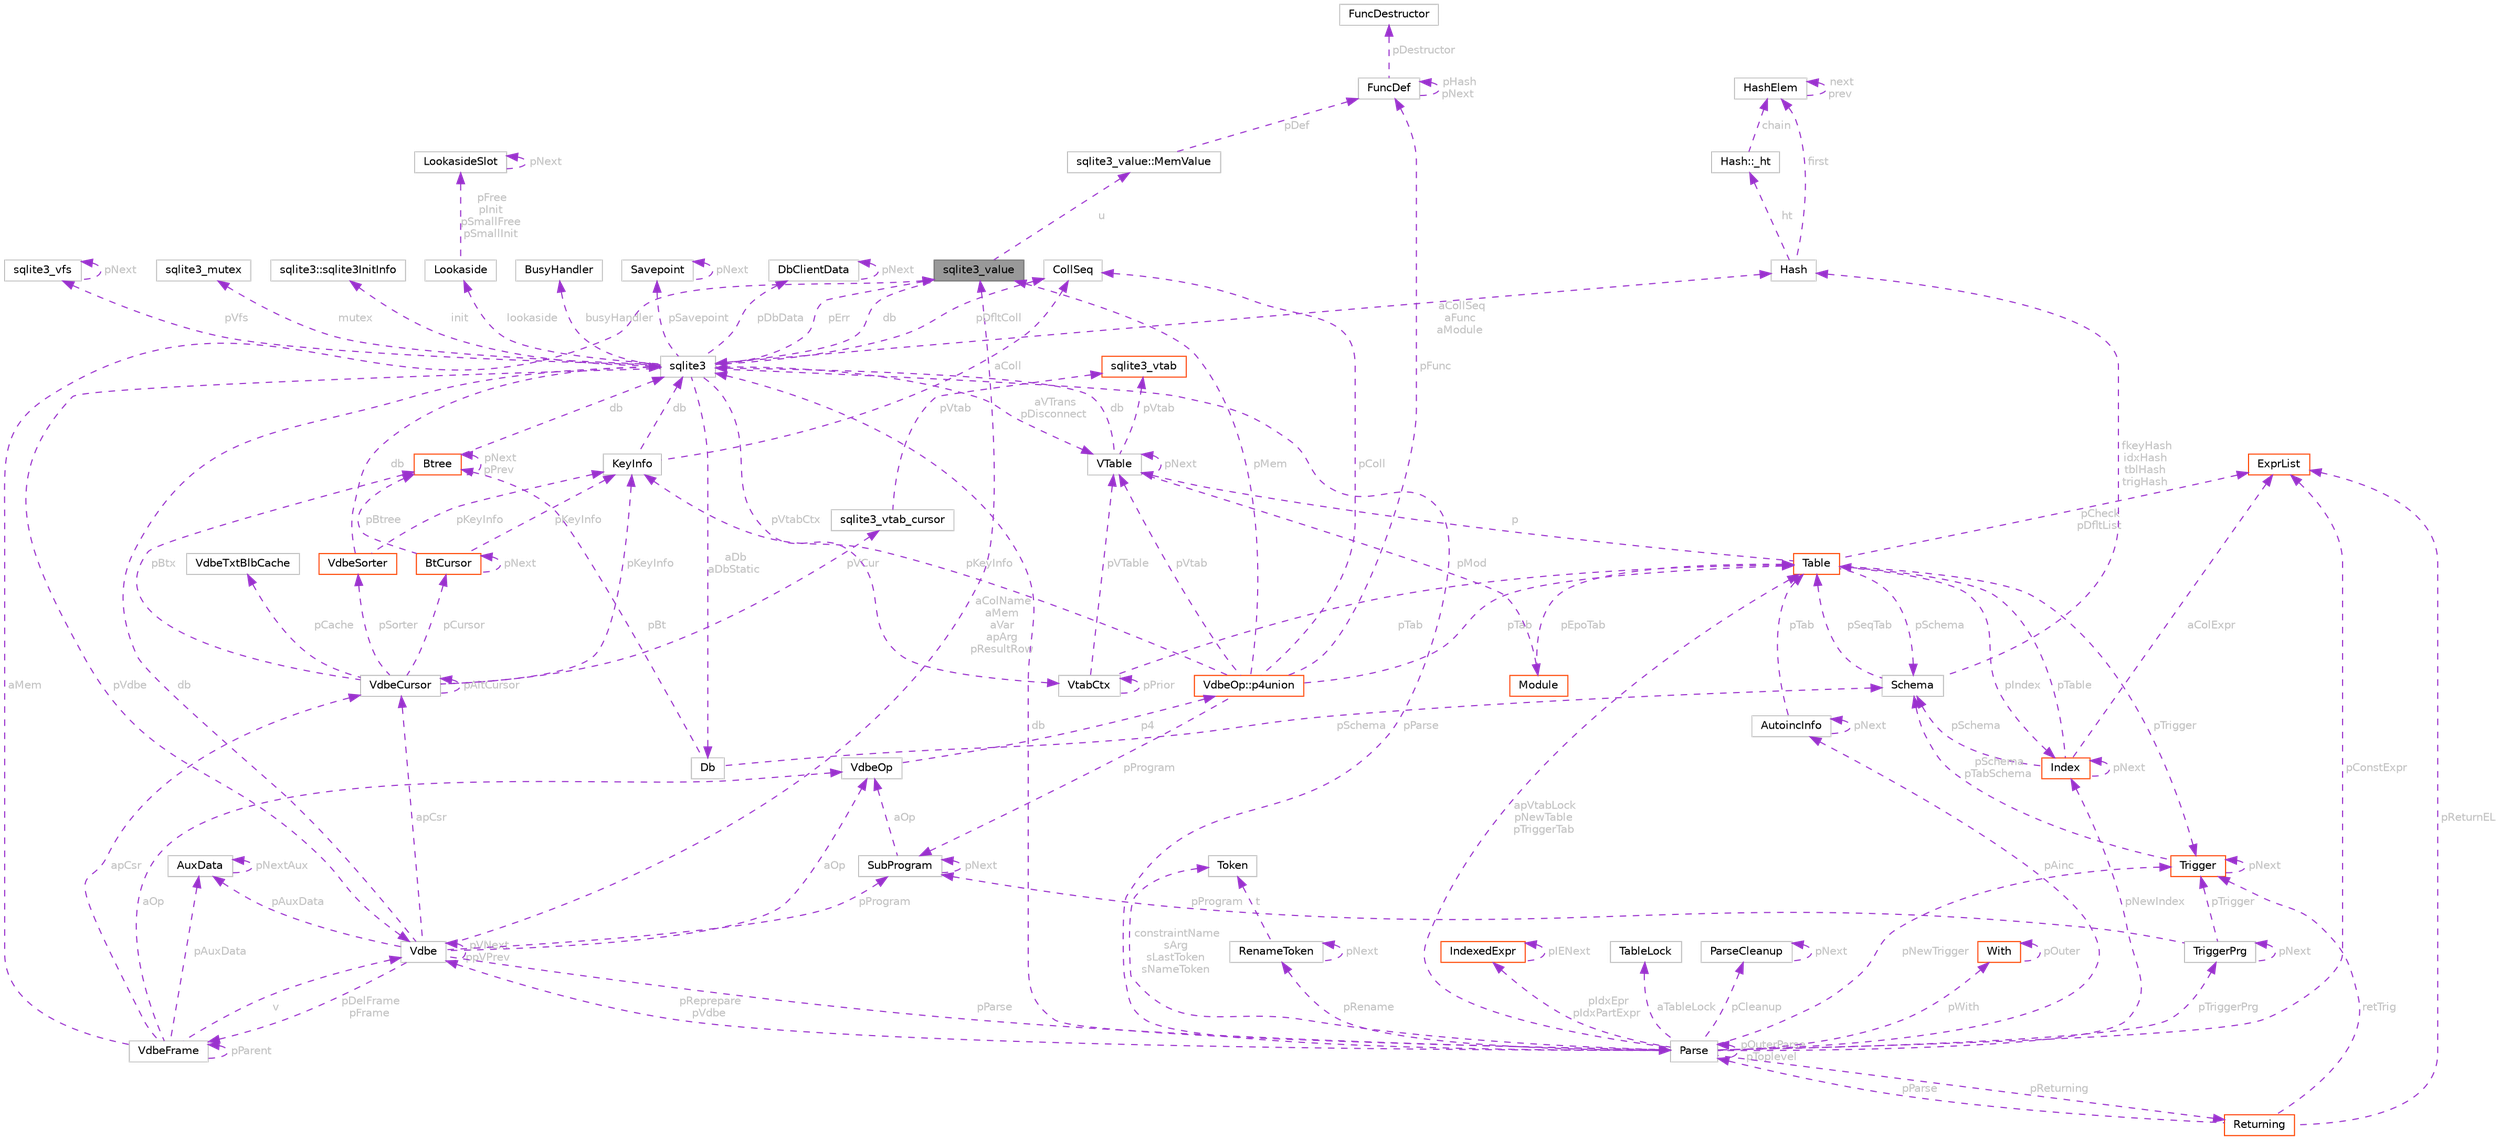 digraph "sqlite3_value"
{
 // LATEX_PDF_SIZE
  bgcolor="transparent";
  edge [fontname=Helvetica,fontsize=10,labelfontname=Helvetica,labelfontsize=10];
  node [fontname=Helvetica,fontsize=10,shape=box,height=0.2,width=0.4];
  Node1 [id="Node000001",label="sqlite3_value",height=0.2,width=0.4,color="gray40", fillcolor="grey60", style="filled", fontcolor="black",tooltip=" "];
  Node2 -> Node1 [id="edge1_Node000001_Node000002",dir="back",color="darkorchid3",style="dashed",tooltip=" ",label=" u",fontcolor="grey" ];
  Node2 [id="Node000002",label="sqlite3_value::MemValue",height=0.2,width=0.4,color="grey75", fillcolor="white", style="filled",URL="$unionsqlite3__value_1_1MemValue.html",tooltip=" "];
  Node3 -> Node2 [id="edge2_Node000002_Node000003",dir="back",color="darkorchid3",style="dashed",tooltip=" ",label=" pDef",fontcolor="grey" ];
  Node3 [id="Node000003",label="FuncDef",height=0.2,width=0.4,color="grey75", fillcolor="white", style="filled",URL="$structFuncDef.html",tooltip=" "];
  Node3 -> Node3 [id="edge3_Node000003_Node000003",dir="back",color="darkorchid3",style="dashed",tooltip=" ",label=" pHash\npNext",fontcolor="grey" ];
  Node4 -> Node3 [id="edge4_Node000003_Node000004",dir="back",color="darkorchid3",style="dashed",tooltip=" ",label=" pDestructor",fontcolor="grey" ];
  Node4 [id="Node000004",label="FuncDestructor",height=0.2,width=0.4,color="grey75", fillcolor="white", style="filled",URL="$structFuncDestructor.html",tooltip=" "];
  Node5 -> Node1 [id="edge5_Node000001_Node000005",dir="back",color="darkorchid3",style="dashed",tooltip=" ",label=" db",fontcolor="grey" ];
  Node5 [id="Node000005",label="sqlite3",height=0.2,width=0.4,color="grey75", fillcolor="white", style="filled",URL="$structsqlite3.html",tooltip=" "];
  Node6 -> Node5 [id="edge6_Node000005_Node000006",dir="back",color="darkorchid3",style="dashed",tooltip=" ",label=" pVfs",fontcolor="grey" ];
  Node6 [id="Node000006",label="sqlite3_vfs",height=0.2,width=0.4,color="grey75", fillcolor="white", style="filled",URL="$structsqlite3__vfs.html",tooltip=" "];
  Node6 -> Node6 [id="edge7_Node000006_Node000006",dir="back",color="darkorchid3",style="dashed",tooltip=" ",label=" pNext",fontcolor="grey" ];
  Node7 -> Node5 [id="edge8_Node000005_Node000007",dir="back",color="darkorchid3",style="dashed",tooltip=" ",label=" pVdbe",fontcolor="grey" ];
  Node7 [id="Node000007",label="Vdbe",height=0.2,width=0.4,color="grey75", fillcolor="white", style="filled",URL="$structVdbe.html",tooltip=" "];
  Node5 -> Node7 [id="edge9_Node000007_Node000005",dir="back",color="darkorchid3",style="dashed",tooltip=" ",label=" db",fontcolor="grey" ];
  Node7 -> Node7 [id="edge10_Node000007_Node000007",dir="back",color="darkorchid3",style="dashed",tooltip=" ",label=" pVNext\nppVPrev",fontcolor="grey" ];
  Node8 -> Node7 [id="edge11_Node000007_Node000008",dir="back",color="darkorchid3",style="dashed",tooltip=" ",label=" pParse",fontcolor="grey" ];
  Node8 [id="Node000008",label="Parse",height=0.2,width=0.4,color="grey75", fillcolor="white", style="filled",URL="$structParse.html",tooltip=" "];
  Node5 -> Node8 [id="edge12_Node000008_Node000005",dir="back",color="darkorchid3",style="dashed",tooltip=" ",label=" db",fontcolor="grey" ];
  Node7 -> Node8 [id="edge13_Node000008_Node000007",dir="back",color="darkorchid3",style="dashed",tooltip=" ",label=" pReprepare\npVdbe",fontcolor="grey" ];
  Node9 -> Node8 [id="edge14_Node000008_Node000009",dir="back",color="darkorchid3",style="dashed",tooltip=" ",label=" pConstExpr",fontcolor="grey" ];
  Node9 [id="Node000009",label="ExprList",height=0.2,width=0.4,color="orangered", fillcolor="white", style="filled",URL="$structExprList.html",tooltip=" "];
  Node41 -> Node8 [id="edge15_Node000008_Node000041",dir="back",color="darkorchid3",style="dashed",tooltip=" ",label=" pIdxEpr\npIdxPartExpr",fontcolor="grey" ];
  Node41 [id="Node000041",label="IndexedExpr",height=0.2,width=0.4,color="orangered", fillcolor="white", style="filled",URL="$structIndexedExpr.html",tooltip=" "];
  Node41 -> Node41 [id="edge16_Node000041_Node000041",dir="back",color="darkorchid3",style="dashed",tooltip=" ",label=" pIENext",fontcolor="grey" ];
  Node42 -> Node8 [id="edge17_Node000008_Node000042",dir="back",color="darkorchid3",style="dashed",tooltip=" ",label=" aTableLock",fontcolor="grey" ];
  Node42 [id="Node000042",label="TableLock",height=0.2,width=0.4,color="grey75", fillcolor="white", style="filled",URL="$structTableLock.html",tooltip=" "];
  Node43 -> Node8 [id="edge18_Node000008_Node000043",dir="back",color="darkorchid3",style="dashed",tooltip=" ",label=" pAinc",fontcolor="grey" ];
  Node43 [id="Node000043",label="AutoincInfo",height=0.2,width=0.4,color="grey75", fillcolor="white", style="filled",URL="$structAutoincInfo.html",tooltip=" "];
  Node43 -> Node43 [id="edge19_Node000043_Node000043",dir="back",color="darkorchid3",style="dashed",tooltip=" ",label=" pNext",fontcolor="grey" ];
  Node15 -> Node43 [id="edge20_Node000043_Node000015",dir="back",color="darkorchid3",style="dashed",tooltip=" ",label=" pTab",fontcolor="grey" ];
  Node15 [id="Node000015",label="Table",height=0.2,width=0.4,color="orangered", fillcolor="white", style="filled",URL="$structTable.html",tooltip=" "];
  Node17 -> Node15 [id="edge21_Node000015_Node000017",dir="back",color="darkorchid3",style="dashed",tooltip=" ",label=" pIndex",fontcolor="grey" ];
  Node17 [id="Node000017",label="Index",height=0.2,width=0.4,color="orangered", fillcolor="white", style="filled",URL="$structIndex.html",tooltip=" "];
  Node15 -> Node17 [id="edge22_Node000017_Node000015",dir="back",color="darkorchid3",style="dashed",tooltip=" ",label=" pTable",fontcolor="grey" ];
  Node17 -> Node17 [id="edge23_Node000017_Node000017",dir="back",color="darkorchid3",style="dashed",tooltip=" ",label=" pNext",fontcolor="grey" ];
  Node18 -> Node17 [id="edge24_Node000017_Node000018",dir="back",color="darkorchid3",style="dashed",tooltip=" ",label=" pSchema",fontcolor="grey" ];
  Node18 [id="Node000018",label="Schema",height=0.2,width=0.4,color="grey75", fillcolor="white", style="filled",URL="$structSchema.html",tooltip=" "];
  Node19 -> Node18 [id="edge25_Node000018_Node000019",dir="back",color="darkorchid3",style="dashed",tooltip=" ",label=" fkeyHash\nidxHash\ntblHash\ntrigHash",fontcolor="grey" ];
  Node19 [id="Node000019",label="Hash",height=0.2,width=0.4,color="grey75", fillcolor="white", style="filled",URL="$structHash.html",tooltip=" "];
  Node20 -> Node19 [id="edge26_Node000019_Node000020",dir="back",color="darkorchid3",style="dashed",tooltip=" ",label=" first",fontcolor="grey" ];
  Node20 [id="Node000020",label="HashElem",height=0.2,width=0.4,color="grey75", fillcolor="white", style="filled",URL="$structHashElem.html",tooltip=" "];
  Node20 -> Node20 [id="edge27_Node000020_Node000020",dir="back",color="darkorchid3",style="dashed",tooltip=" ",label=" next\nprev",fontcolor="grey" ];
  Node21 -> Node19 [id="edge28_Node000019_Node000021",dir="back",color="darkorchid3",style="dashed",tooltip=" ",label=" ht",fontcolor="grey" ];
  Node21 [id="Node000021",label="Hash::_ht",height=0.2,width=0.4,color="grey75", fillcolor="white", style="filled",URL="$structHash_1_1__ht.html",tooltip=" "];
  Node20 -> Node21 [id="edge29_Node000021_Node000020",dir="back",color="darkorchid3",style="dashed",tooltip=" ",label=" chain",fontcolor="grey" ];
  Node15 -> Node18 [id="edge30_Node000018_Node000015",dir="back",color="darkorchid3",style="dashed",tooltip=" ",label=" pSeqTab",fontcolor="grey" ];
  Node9 -> Node17 [id="edge31_Node000017_Node000009",dir="back",color="darkorchid3",style="dashed",tooltip=" ",label=" aColExpr",fontcolor="grey" ];
  Node9 -> Node15 [id="edge32_Node000015_Node000009",dir="back",color="darkorchid3",style="dashed",tooltip=" ",label=" pCheck\npDfltList",fontcolor="grey" ];
  Node29 -> Node15 [id="edge33_Node000015_Node000029",dir="back",color="darkorchid3",style="dashed",tooltip=" ",label=" p",fontcolor="grey" ];
  Node29 [id="Node000029",label="VTable",height=0.2,width=0.4,color="grey75", fillcolor="white", style="filled",URL="$structVTable.html",tooltip=" "];
  Node5 -> Node29 [id="edge34_Node000029_Node000005",dir="back",color="darkorchid3",style="dashed",tooltip=" ",label=" db",fontcolor="grey" ];
  Node30 -> Node29 [id="edge35_Node000029_Node000030",dir="back",color="darkorchid3",style="dashed",tooltip=" ",label=" pMod",fontcolor="grey" ];
  Node30 [id="Node000030",label="Module",height=0.2,width=0.4,color="orangered", fillcolor="white", style="filled",URL="$structModule.html",tooltip=" "];
  Node15 -> Node30 [id="edge36_Node000030_Node000015",dir="back",color="darkorchid3",style="dashed",tooltip=" ",label=" pEpoTab",fontcolor="grey" ];
  Node32 -> Node29 [id="edge37_Node000029_Node000032",dir="back",color="darkorchid3",style="dashed",tooltip=" ",label=" pVtab",fontcolor="grey" ];
  Node32 [id="Node000032",label="sqlite3_vtab",height=0.2,width=0.4,color="orangered", fillcolor="white", style="filled",URL="$structsqlite3__vtab.html",tooltip=" "];
  Node29 -> Node29 [id="edge38_Node000029_Node000029",dir="back",color="darkorchid3",style="dashed",tooltip=" ",label=" pNext",fontcolor="grey" ];
  Node23 -> Node15 [id="edge39_Node000015_Node000023",dir="back",color="darkorchid3",style="dashed",tooltip=" ",label=" pTrigger",fontcolor="grey" ];
  Node23 [id="Node000023",label="Trigger",height=0.2,width=0.4,color="orangered", fillcolor="white", style="filled",URL="$structTrigger.html",tooltip=" "];
  Node18 -> Node23 [id="edge40_Node000023_Node000018",dir="back",color="darkorchid3",style="dashed",tooltip=" ",label=" pSchema\npTabSchema",fontcolor="grey" ];
  Node23 -> Node23 [id="edge41_Node000023_Node000023",dir="back",color="darkorchid3",style="dashed",tooltip=" ",label=" pNext",fontcolor="grey" ];
  Node18 -> Node15 [id="edge42_Node000015_Node000018",dir="back",color="darkorchid3",style="dashed",tooltip=" ",label=" pSchema",fontcolor="grey" ];
  Node8 -> Node8 [id="edge43_Node000008_Node000008",dir="back",color="darkorchid3",style="dashed",tooltip=" ",label=" pOuterParse\npToplevel",fontcolor="grey" ];
  Node15 -> Node8 [id="edge44_Node000008_Node000015",dir="back",color="darkorchid3",style="dashed",tooltip=" ",label=" apVtabLock\npNewTable\npTriggerTab",fontcolor="grey" ];
  Node44 -> Node8 [id="edge45_Node000008_Node000044",dir="back",color="darkorchid3",style="dashed",tooltip=" ",label=" pTriggerPrg",fontcolor="grey" ];
  Node44 [id="Node000044",label="TriggerPrg",height=0.2,width=0.4,color="grey75", fillcolor="white", style="filled",URL="$structTriggerPrg.html",tooltip=" "];
  Node23 -> Node44 [id="edge46_Node000044_Node000023",dir="back",color="darkorchid3",style="dashed",tooltip=" ",label=" pTrigger",fontcolor="grey" ];
  Node44 -> Node44 [id="edge47_Node000044_Node000044",dir="back",color="darkorchid3",style="dashed",tooltip=" ",label=" pNext",fontcolor="grey" ];
  Node45 -> Node44 [id="edge48_Node000044_Node000045",dir="back",color="darkorchid3",style="dashed",tooltip=" ",label=" pProgram",fontcolor="grey" ];
  Node45 [id="Node000045",label="SubProgram",height=0.2,width=0.4,color="grey75", fillcolor="white", style="filled",URL="$structSubProgram.html",tooltip=" "];
  Node46 -> Node45 [id="edge49_Node000045_Node000046",dir="back",color="darkorchid3",style="dashed",tooltip=" ",label=" aOp",fontcolor="grey" ];
  Node46 [id="Node000046",label="VdbeOp",height=0.2,width=0.4,color="grey75", fillcolor="white", style="filled",URL="$structVdbeOp.html",tooltip=" "];
  Node47 -> Node46 [id="edge50_Node000046_Node000047",dir="back",color="darkorchid3",style="dashed",tooltip=" ",label=" p4",fontcolor="grey" ];
  Node47 [id="Node000047",label="VdbeOp::p4union",height=0.2,width=0.4,color="orangered", fillcolor="white", style="filled",URL="$unionVdbeOp_1_1p4union.html",tooltip=" "];
  Node3 -> Node47 [id="edge51_Node000047_Node000003",dir="back",color="darkorchid3",style="dashed",tooltip=" ",label=" pFunc",fontcolor="grey" ];
  Node49 -> Node47 [id="edge52_Node000047_Node000049",dir="back",color="darkorchid3",style="dashed",tooltip=" ",label=" pColl",fontcolor="grey" ];
  Node49 [id="Node000049",label="CollSeq",height=0.2,width=0.4,color="grey75", fillcolor="white", style="filled",URL="$structCollSeq.html",tooltip=" "];
  Node1 -> Node47 [id="edge53_Node000047_Node000001",dir="back",color="darkorchid3",style="dashed",tooltip=" ",label=" pMem",fontcolor="grey" ];
  Node29 -> Node47 [id="edge54_Node000047_Node000029",dir="back",color="darkorchid3",style="dashed",tooltip=" ",label=" pVtab",fontcolor="grey" ];
  Node50 -> Node47 [id="edge55_Node000047_Node000050",dir="back",color="darkorchid3",style="dashed",tooltip=" ",label=" pKeyInfo",fontcolor="grey" ];
  Node50 [id="Node000050",label="KeyInfo",height=0.2,width=0.4,color="grey75", fillcolor="white", style="filled",URL="$structKeyInfo.html",tooltip=" "];
  Node5 -> Node50 [id="edge56_Node000050_Node000005",dir="back",color="darkorchid3",style="dashed",tooltip=" ",label=" db",fontcolor="grey" ];
  Node49 -> Node50 [id="edge57_Node000050_Node000049",dir="back",color="darkorchid3",style="dashed",tooltip=" ",label=" aColl",fontcolor="grey" ];
  Node45 -> Node47 [id="edge58_Node000047_Node000045",dir="back",color="darkorchid3",style="dashed",tooltip=" ",label=" pProgram",fontcolor="grey" ];
  Node15 -> Node47 [id="edge59_Node000047_Node000015",dir="back",color="darkorchid3",style="dashed",tooltip=" ",label=" pTab",fontcolor="grey" ];
  Node45 -> Node45 [id="edge60_Node000045_Node000045",dir="back",color="darkorchid3",style="dashed",tooltip=" ",label=" pNext",fontcolor="grey" ];
  Node52 -> Node8 [id="edge61_Node000008_Node000052",dir="back",color="darkorchid3",style="dashed",tooltip=" ",label=" pCleanup",fontcolor="grey" ];
  Node52 [id="Node000052",label="ParseCleanup",height=0.2,width=0.4,color="grey75", fillcolor="white", style="filled",URL="$structParseCleanup.html",tooltip=" "];
  Node52 -> Node52 [id="edge62_Node000052_Node000052",dir="back",color="darkorchid3",style="dashed",tooltip=" ",label=" pNext",fontcolor="grey" ];
  Node53 -> Node8 [id="edge63_Node000008_Node000053",dir="back",color="darkorchid3",style="dashed",tooltip=" ",label=" constraintName\nsArg\nsLastToken\nsNameToken",fontcolor="grey" ];
  Node53 [id="Node000053",label="Token",height=0.2,width=0.4,color="grey75", fillcolor="white", style="filled",URL="$structToken.html",tooltip=" "];
  Node54 -> Node8 [id="edge64_Node000008_Node000054",dir="back",color="darkorchid3",style="dashed",tooltip=" ",label=" pReturning",fontcolor="grey" ];
  Node54 [id="Node000054",label="Returning",height=0.2,width=0.4,color="orangered", fillcolor="white", style="filled",URL="$structReturning.html",tooltip=" "];
  Node8 -> Node54 [id="edge65_Node000054_Node000008",dir="back",color="darkorchid3",style="dashed",tooltip=" ",label=" pParse",fontcolor="grey" ];
  Node9 -> Node54 [id="edge66_Node000054_Node000009",dir="back",color="darkorchid3",style="dashed",tooltip=" ",label=" pReturnEL",fontcolor="grey" ];
  Node23 -> Node54 [id="edge67_Node000054_Node000023",dir="back",color="darkorchid3",style="dashed",tooltip=" ",label=" retTrig",fontcolor="grey" ];
  Node17 -> Node8 [id="edge68_Node000008_Node000017",dir="back",color="darkorchid3",style="dashed",tooltip=" ",label=" pNewIndex",fontcolor="grey" ];
  Node23 -> Node8 [id="edge69_Node000008_Node000023",dir="back",color="darkorchid3",style="dashed",tooltip=" ",label=" pNewTrigger",fontcolor="grey" ];
  Node35 -> Node8 [id="edge70_Node000008_Node000035",dir="back",color="darkorchid3",style="dashed",tooltip=" ",label=" pWith",fontcolor="grey" ];
  Node35 [id="Node000035",label="With",height=0.2,width=0.4,color="orangered", fillcolor="white", style="filled",URL="$structWith.html",tooltip=" "];
  Node35 -> Node35 [id="edge71_Node000035_Node000035",dir="back",color="darkorchid3",style="dashed",tooltip=" ",label=" pOuter",fontcolor="grey" ];
  Node55 -> Node8 [id="edge72_Node000008_Node000055",dir="back",color="darkorchid3",style="dashed",tooltip=" ",label=" pRename",fontcolor="grey" ];
  Node55 [id="Node000055",label="RenameToken",height=0.2,width=0.4,color="grey75", fillcolor="white", style="filled",URL="$structRenameToken.html",tooltip=" "];
  Node53 -> Node55 [id="edge73_Node000055_Node000053",dir="back",color="darkorchid3",style="dashed",tooltip=" ",label=" t",fontcolor="grey" ];
  Node55 -> Node55 [id="edge74_Node000055_Node000055",dir="back",color="darkorchid3",style="dashed",tooltip=" ",label=" pNext",fontcolor="grey" ];
  Node1 -> Node7 [id="edge75_Node000007_Node000001",dir="back",color="darkorchid3",style="dashed",tooltip=" ",label=" aColName\naMem\naVar\napArg\npResultRow",fontcolor="grey" ];
  Node56 -> Node7 [id="edge76_Node000007_Node000056",dir="back",color="darkorchid3",style="dashed",tooltip=" ",label=" apCsr",fontcolor="grey" ];
  Node56 [id="Node000056",label="VdbeCursor",height=0.2,width=0.4,color="grey75", fillcolor="white", style="filled",URL="$structVdbeCursor.html",tooltip=" "];
  Node57 -> Node56 [id="edge77_Node000056_Node000057",dir="back",color="darkorchid3",style="dashed",tooltip=" ",label=" pBtx",fontcolor="grey" ];
  Node57 [id="Node000057",label="Btree",height=0.2,width=0.4,color="orangered", fillcolor="white", style="filled",URL="$structBtree.html",tooltip=" "];
  Node5 -> Node57 [id="edge78_Node000057_Node000005",dir="back",color="darkorchid3",style="dashed",tooltip=" ",label=" db",fontcolor="grey" ];
  Node57 -> Node57 [id="edge79_Node000057_Node000057",dir="back",color="darkorchid3",style="dashed",tooltip=" ",label=" pNext\npPrev",fontcolor="grey" ];
  Node56 -> Node56 [id="edge80_Node000056_Node000056",dir="back",color="darkorchid3",style="dashed",tooltip=" ",label=" pAltCursor",fontcolor="grey" ];
  Node70 -> Node56 [id="edge81_Node000056_Node000070",dir="back",color="darkorchid3",style="dashed",tooltip=" ",label=" pCursor",fontcolor="grey" ];
  Node70 [id="Node000070",label="BtCursor",height=0.2,width=0.4,color="orangered", fillcolor="white", style="filled",URL="$structBtCursor.html",tooltip=" "];
  Node57 -> Node70 [id="edge82_Node000070_Node000057",dir="back",color="darkorchid3",style="dashed",tooltip=" ",label=" pBtree",fontcolor="grey" ];
  Node70 -> Node70 [id="edge83_Node000070_Node000070",dir="back",color="darkorchid3",style="dashed",tooltip=" ",label=" pNext",fontcolor="grey" ];
  Node50 -> Node70 [id="edge84_Node000070_Node000050",dir="back",color="darkorchid3",style="dashed",tooltip=" ",label=" pKeyInfo",fontcolor="grey" ];
  Node75 -> Node56 [id="edge85_Node000056_Node000075",dir="back",color="darkorchid3",style="dashed",tooltip=" ",label=" pVCur",fontcolor="grey" ];
  Node75 [id="Node000075",label="sqlite3_vtab_cursor",height=0.2,width=0.4,color="grey75", fillcolor="white", style="filled",URL="$structsqlite3__vtab__cursor.html",tooltip=" "];
  Node32 -> Node75 [id="edge86_Node000075_Node000032",dir="back",color="darkorchid3",style="dashed",tooltip=" ",label=" pVtab",fontcolor="grey" ];
  Node76 -> Node56 [id="edge87_Node000056_Node000076",dir="back",color="darkorchid3",style="dashed",tooltip=" ",label=" pSorter",fontcolor="grey" ];
  Node76 [id="Node000076",label="VdbeSorter",height=0.2,width=0.4,color="orangered", fillcolor="white", style="filled",URL="$structVdbeSorter.html",tooltip=" "];
  Node5 -> Node76 [id="edge88_Node000076_Node000005",dir="back",color="darkorchid3",style="dashed",tooltip=" ",label=" db",fontcolor="grey" ];
  Node50 -> Node76 [id="edge89_Node000076_Node000050",dir="back",color="darkorchid3",style="dashed",tooltip=" ",label=" pKeyInfo",fontcolor="grey" ];
  Node50 -> Node56 [id="edge90_Node000056_Node000050",dir="back",color="darkorchid3",style="dashed",tooltip=" ",label=" pKeyInfo",fontcolor="grey" ];
  Node86 -> Node56 [id="edge91_Node000056_Node000086",dir="back",color="darkorchid3",style="dashed",tooltip=" ",label=" pCache",fontcolor="grey" ];
  Node86 [id="Node000086",label="VdbeTxtBlbCache",height=0.2,width=0.4,color="grey75", fillcolor="white", style="filled",URL="$structVdbeTxtBlbCache.html",tooltip=" "];
  Node46 -> Node7 [id="edge92_Node000007_Node000046",dir="back",color="darkorchid3",style="dashed",tooltip=" ",label=" aOp",fontcolor="grey" ];
  Node87 -> Node7 [id="edge93_Node000007_Node000087",dir="back",color="darkorchid3",style="dashed",tooltip=" ",label=" pDelFrame\npFrame",fontcolor="grey" ];
  Node87 [id="Node000087",label="VdbeFrame",height=0.2,width=0.4,color="grey75", fillcolor="white", style="filled",URL="$structVdbeFrame.html",tooltip=" "];
  Node7 -> Node87 [id="edge94_Node000087_Node000007",dir="back",color="darkorchid3",style="dashed",tooltip=" ",label=" v",fontcolor="grey" ];
  Node87 -> Node87 [id="edge95_Node000087_Node000087",dir="back",color="darkorchid3",style="dashed",tooltip=" ",label=" pParent",fontcolor="grey" ];
  Node46 -> Node87 [id="edge96_Node000087_Node000046",dir="back",color="darkorchid3",style="dashed",tooltip=" ",label=" aOp",fontcolor="grey" ];
  Node1 -> Node87 [id="edge97_Node000087_Node000001",dir="back",color="darkorchid3",style="dashed",tooltip=" ",label=" aMem",fontcolor="grey" ];
  Node56 -> Node87 [id="edge98_Node000087_Node000056",dir="back",color="darkorchid3",style="dashed",tooltip=" ",label=" apCsr",fontcolor="grey" ];
  Node88 -> Node87 [id="edge99_Node000087_Node000088",dir="back",color="darkorchid3",style="dashed",tooltip=" ",label=" pAuxData",fontcolor="grey" ];
  Node88 [id="Node000088",label="AuxData",height=0.2,width=0.4,color="grey75", fillcolor="white", style="filled",URL="$structAuxData.html",tooltip=" "];
  Node88 -> Node88 [id="edge100_Node000088_Node000088",dir="back",color="darkorchid3",style="dashed",tooltip=" ",label=" pNextAux",fontcolor="grey" ];
  Node45 -> Node7 [id="edge101_Node000007_Node000045",dir="back",color="darkorchid3",style="dashed",tooltip=" ",label=" pProgram",fontcolor="grey" ];
  Node88 -> Node7 [id="edge102_Node000007_Node000088",dir="back",color="darkorchid3",style="dashed",tooltip=" ",label=" pAuxData",fontcolor="grey" ];
  Node49 -> Node5 [id="edge103_Node000005_Node000049",dir="back",color="darkorchid3",style="dashed",tooltip=" ",label=" pDfltColl",fontcolor="grey" ];
  Node73 -> Node5 [id="edge104_Node000005_Node000073",dir="back",color="darkorchid3",style="dashed",tooltip=" ",label=" mutex",fontcolor="grey" ];
  Node73 [id="Node000073",label="sqlite3_mutex",height=0.2,width=0.4,color="grey75", fillcolor="white", style="filled",URL="$structsqlite3__mutex.html",tooltip=" "];
  Node89 -> Node5 [id="edge105_Node000005_Node000089",dir="back",color="darkorchid3",style="dashed",tooltip=" ",label=" aDb\naDbStatic",fontcolor="grey" ];
  Node89 [id="Node000089",label="Db",height=0.2,width=0.4,color="grey75", fillcolor="white", style="filled",URL="$structDb.html",tooltip=" "];
  Node57 -> Node89 [id="edge106_Node000089_Node000057",dir="back",color="darkorchid3",style="dashed",tooltip=" ",label=" pBt",fontcolor="grey" ];
  Node18 -> Node89 [id="edge107_Node000089_Node000018",dir="back",color="darkorchid3",style="dashed",tooltip=" ",label=" pSchema",fontcolor="grey" ];
  Node90 -> Node5 [id="edge108_Node000005_Node000090",dir="back",color="darkorchid3",style="dashed",tooltip=" ",label=" init",fontcolor="grey" ];
  Node90 [id="Node000090",label="sqlite3::sqlite3InitInfo",height=0.2,width=0.4,color="grey75", fillcolor="white", style="filled",URL="$structsqlite3_1_1sqlite3InitInfo.html",tooltip=" "];
  Node8 -> Node5 [id="edge109_Node000005_Node000008",dir="back",color="darkorchid3",style="dashed",tooltip=" ",label=" pParse",fontcolor="grey" ];
  Node1 -> Node5 [id="edge110_Node000005_Node000001",dir="back",color="darkorchid3",style="dashed",tooltip=" ",label=" pErr",fontcolor="grey" ];
  Node91 -> Node5 [id="edge111_Node000005_Node000091",dir="back",color="darkorchid3",style="dashed",tooltip=" ",label=" lookaside",fontcolor="grey" ];
  Node91 [id="Node000091",label="Lookaside",height=0.2,width=0.4,color="grey75", fillcolor="white", style="filled",URL="$structLookaside.html",tooltip=" "];
  Node92 -> Node91 [id="edge112_Node000091_Node000092",dir="back",color="darkorchid3",style="dashed",tooltip=" ",label=" pFree\npInit\npSmallFree\npSmallInit",fontcolor="grey" ];
  Node92 [id="Node000092",label="LookasideSlot",height=0.2,width=0.4,color="grey75", fillcolor="white", style="filled",URL="$structLookasideSlot.html",tooltip=" "];
  Node92 -> Node92 [id="edge113_Node000092_Node000092",dir="back",color="darkorchid3",style="dashed",tooltip=" ",label=" pNext",fontcolor="grey" ];
  Node19 -> Node5 [id="edge114_Node000005_Node000019",dir="back",color="darkorchid3",style="dashed",tooltip=" ",label=" aCollSeq\naFunc\naModule",fontcolor="grey" ];
  Node93 -> Node5 [id="edge115_Node000005_Node000093",dir="back",color="darkorchid3",style="dashed",tooltip=" ",label=" pVtabCtx",fontcolor="grey" ];
  Node93 [id="Node000093",label="VtabCtx",height=0.2,width=0.4,color="grey75", fillcolor="white", style="filled",URL="$structVtabCtx.html",tooltip=" "];
  Node29 -> Node93 [id="edge116_Node000093_Node000029",dir="back",color="darkorchid3",style="dashed",tooltip=" ",label=" pVTable",fontcolor="grey" ];
  Node15 -> Node93 [id="edge117_Node000093_Node000015",dir="back",color="darkorchid3",style="dashed",tooltip=" ",label=" pTab",fontcolor="grey" ];
  Node93 -> Node93 [id="edge118_Node000093_Node000093",dir="back",color="darkorchid3",style="dashed",tooltip=" ",label=" pPrior",fontcolor="grey" ];
  Node29 -> Node5 [id="edge119_Node000005_Node000029",dir="back",color="darkorchid3",style="dashed",tooltip=" ",label=" aVTrans\npDisconnect",fontcolor="grey" ];
  Node94 -> Node5 [id="edge120_Node000005_Node000094",dir="back",color="darkorchid3",style="dashed",tooltip=" ",label=" busyHandler",fontcolor="grey" ];
  Node94 [id="Node000094",label="BusyHandler",height=0.2,width=0.4,color="grey75", fillcolor="white", style="filled",URL="$structBusyHandler.html",tooltip=" "];
  Node95 -> Node5 [id="edge121_Node000005_Node000095",dir="back",color="darkorchid3",style="dashed",tooltip=" ",label=" pSavepoint",fontcolor="grey" ];
  Node95 [id="Node000095",label="Savepoint",height=0.2,width=0.4,color="grey75", fillcolor="white", style="filled",URL="$structSavepoint.html",tooltip=" "];
  Node95 -> Node95 [id="edge122_Node000095_Node000095",dir="back",color="darkorchid3",style="dashed",tooltip=" ",label=" pNext",fontcolor="grey" ];
  Node96 -> Node5 [id="edge123_Node000005_Node000096",dir="back",color="darkorchid3",style="dashed",tooltip=" ",label=" pDbData",fontcolor="grey" ];
  Node96 [id="Node000096",label="DbClientData",height=0.2,width=0.4,color="grey75", fillcolor="white", style="filled",URL="$structDbClientData.html",tooltip=" "];
  Node96 -> Node96 [id="edge124_Node000096_Node000096",dir="back",color="darkorchid3",style="dashed",tooltip=" ",label=" pNext",fontcolor="grey" ];
}
